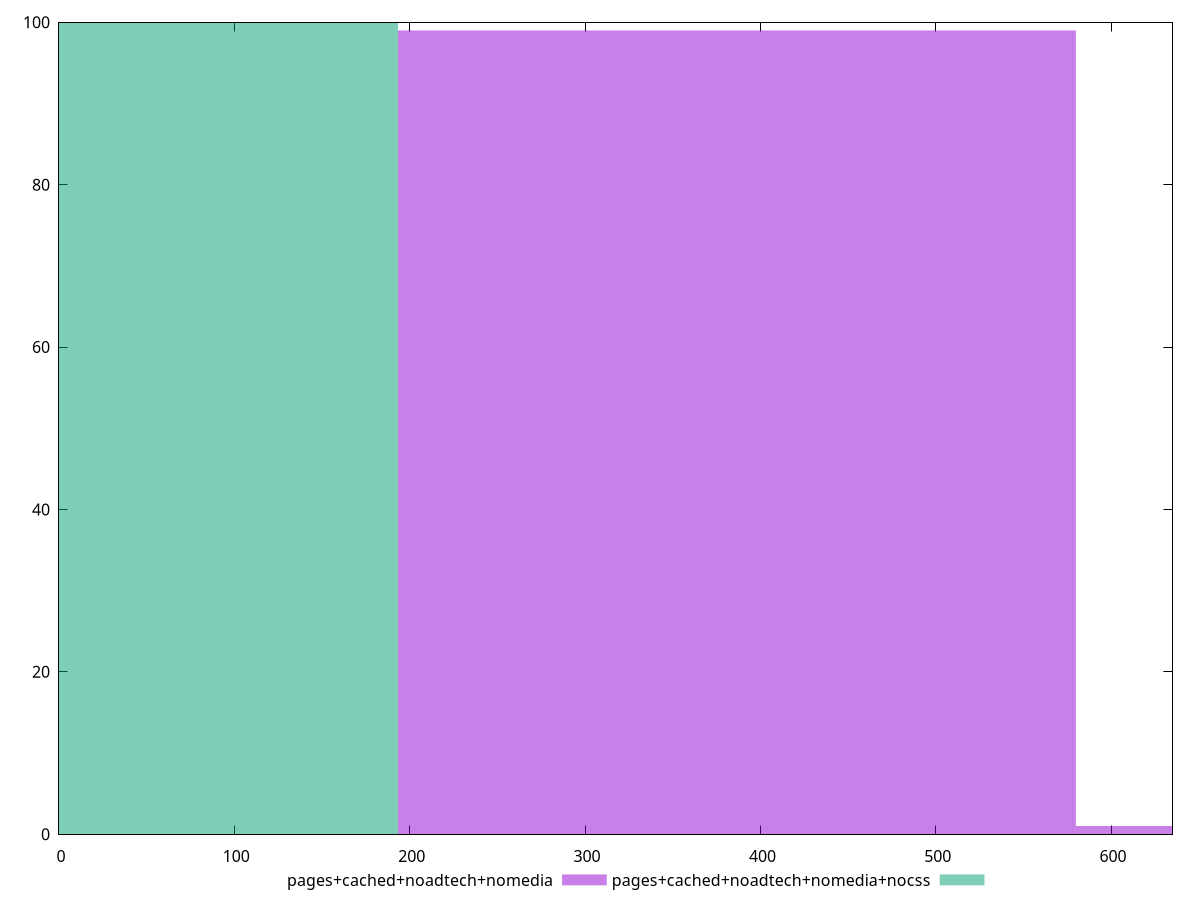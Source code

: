 reset

$pagesCachedNoadtechNomedia <<EOF
773.195445801106 1
386.597722900553 99
EOF

$pagesCachedNoadtechNomediaNocss <<EOF
0 100
EOF

set key outside below
set boxwidth 386.597722900553
set xrange [0:635]
set yrange [0:100]
set trange [0:100]
set style fill transparent solid 0.5 noborder
set terminal svg size 640, 500 enhanced background rgb 'white'
set output "report_00026_2021-02-22T21:38:55.199Z/render-blocking-resources/comparison/histogram/3_vs_4.svg"

plot $pagesCachedNoadtechNomedia title "pages+cached+noadtech+nomedia" with boxes, \
     $pagesCachedNoadtechNomediaNocss title "pages+cached+noadtech+nomedia+nocss" with boxes

reset
